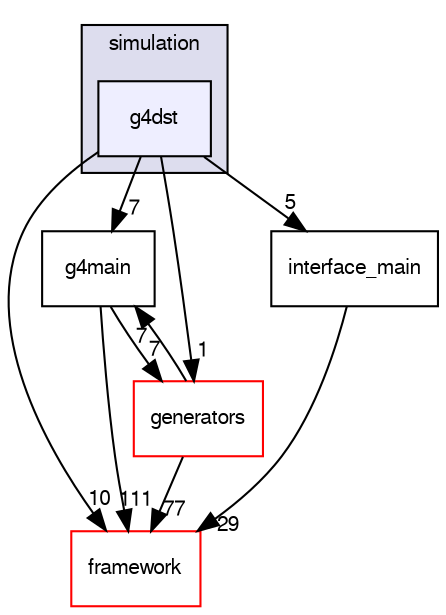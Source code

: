 digraph "/dev/shm/kenichi/update-e1039-doc/e1039-core/simulation/g4dst" {
  bgcolor=transparent;
  compound=true
  node [ fontsize="10", fontname="FreeSans"];
  edge [ labelfontsize="10", labelfontname="FreeSans"];
  subgraph clusterdir_da541d554d94b5dd7d8677e6570914d2 {
    graph [ bgcolor="#ddddee", pencolor="black", label="simulation" fontname="FreeSans", fontsize="10", URL="dir_da541d554d94b5dd7d8677e6570914d2.html"]
  dir_1ae7b1160a8930d1f4b0a5c9b8259210 [shape=box, label="g4dst", style="filled", fillcolor="#eeeeff", pencolor="black", URL="dir_1ae7b1160a8930d1f4b0a5c9b8259210.html"];
  }
  dir_68879e08c6651a210f7d5b44f4a6e313 [shape=box label="framework" color="red" URL="dir_68879e08c6651a210f7d5b44f4a6e313.html"];
  dir_6dbf4c28b450a5e981a5a6978e27aa63 [shape=box label="g4main" URL="dir_6dbf4c28b450a5e981a5a6978e27aa63.html"];
  dir_4109f03a5b9c2dae233205e99792f74d [shape=box label="interface_main" URL="dir_4109f03a5b9c2dae233205e99792f74d.html"];
  dir_e00d85e4e5e7202633354b6b9bef7328 [shape=box label="generators" color="red" URL="dir_e00d85e4e5e7202633354b6b9bef7328.html"];
  dir_6dbf4c28b450a5e981a5a6978e27aa63->dir_68879e08c6651a210f7d5b44f4a6e313 [headlabel="111", labeldistance=1.5 headhref="dir_000076_000024.html"];
  dir_6dbf4c28b450a5e981a5a6978e27aa63->dir_e00d85e4e5e7202633354b6b9bef7328 [headlabel="7", labeldistance=1.5 headhref="dir_000076_000028.html"];
  dir_4109f03a5b9c2dae233205e99792f74d->dir_68879e08c6651a210f7d5b44f4a6e313 [headlabel="29", labeldistance=1.5 headhref="dir_000032_000024.html"];
  dir_1ae7b1160a8930d1f4b0a5c9b8259210->dir_68879e08c6651a210f7d5b44f4a6e313 [headlabel="10", labeldistance=1.5 headhref="dir_000048_000024.html"];
  dir_1ae7b1160a8930d1f4b0a5c9b8259210->dir_6dbf4c28b450a5e981a5a6978e27aa63 [headlabel="7", labeldistance=1.5 headhref="dir_000048_000076.html"];
  dir_1ae7b1160a8930d1f4b0a5c9b8259210->dir_4109f03a5b9c2dae233205e99792f74d [headlabel="5", labeldistance=1.5 headhref="dir_000048_000032.html"];
  dir_1ae7b1160a8930d1f4b0a5c9b8259210->dir_e00d85e4e5e7202633354b6b9bef7328 [headlabel="1", labeldistance=1.5 headhref="dir_000048_000028.html"];
  dir_e00d85e4e5e7202633354b6b9bef7328->dir_68879e08c6651a210f7d5b44f4a6e313 [headlabel="77", labeldistance=1.5 headhref="dir_000028_000024.html"];
  dir_e00d85e4e5e7202633354b6b9bef7328->dir_6dbf4c28b450a5e981a5a6978e27aa63 [headlabel="7", labeldistance=1.5 headhref="dir_000028_000076.html"];
}
